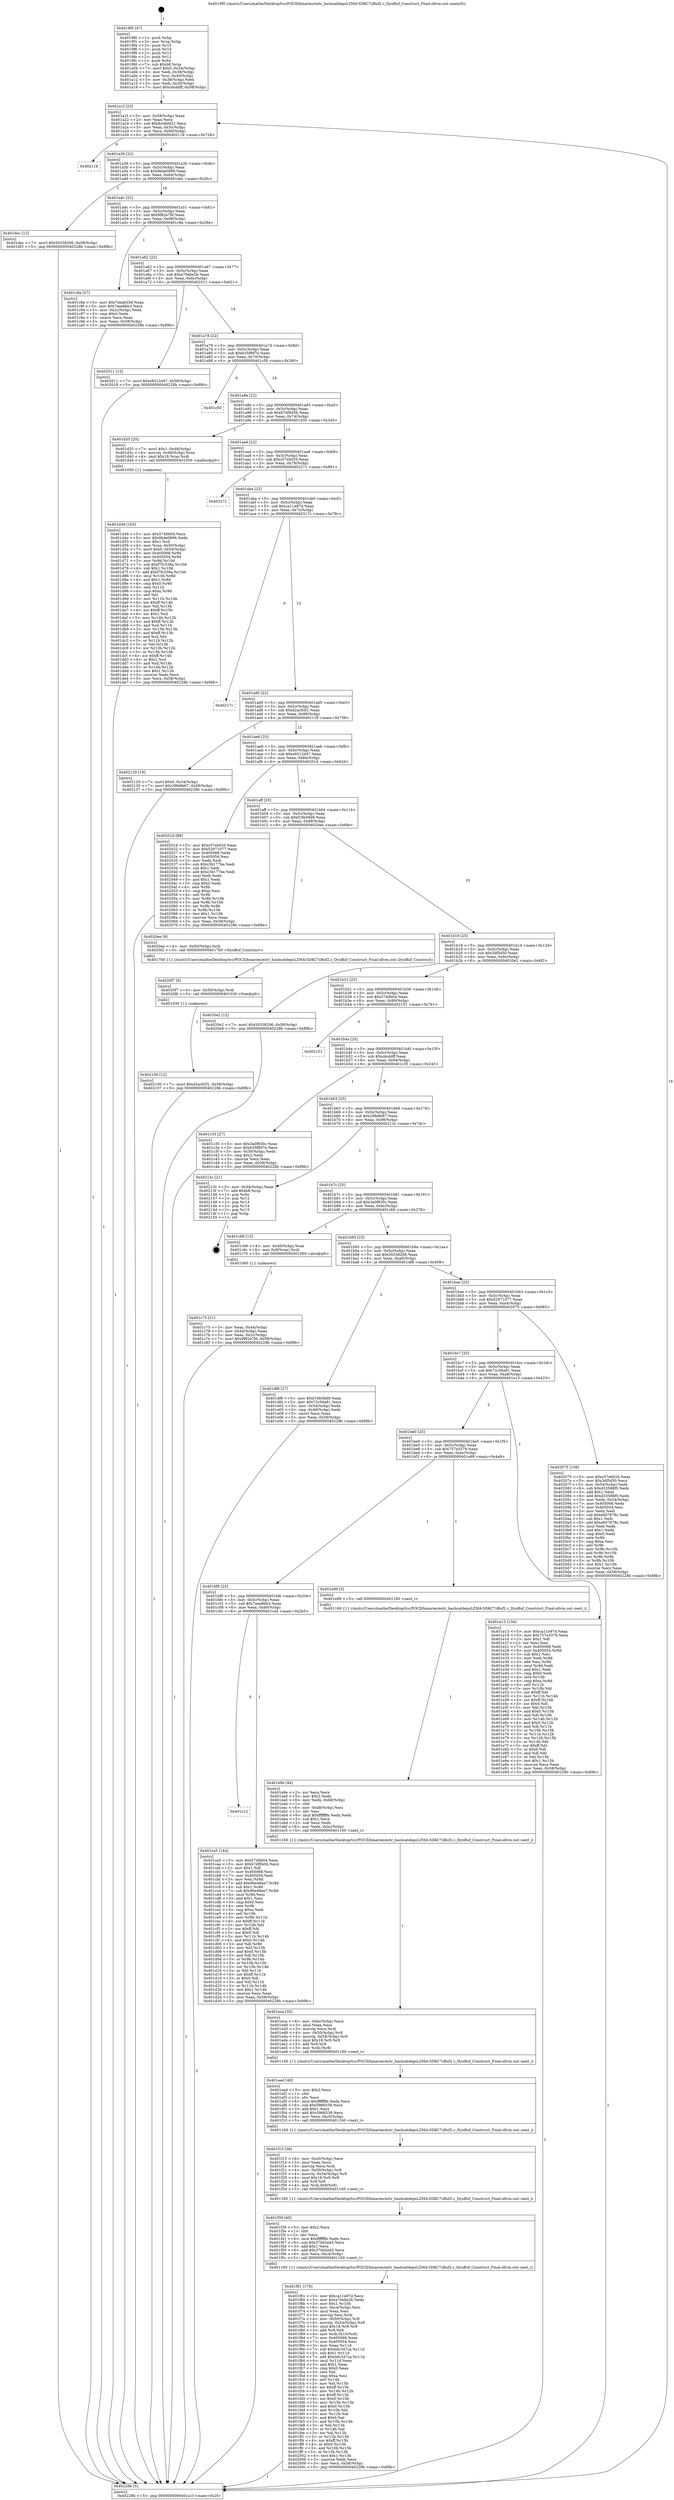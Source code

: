 digraph "0x4019f0" {
  label = "0x4019f0 (/mnt/c/Users/mathe/Desktop/tcc/POCII/binaries/extr_hashcatdepsLZMA-SDKC7zBuf2.c_DynBuf_Construct_Final-ollvm.out::main(0))"
  labelloc = "t"
  node[shape=record]

  Entry [label="",width=0.3,height=0.3,shape=circle,fillcolor=black,style=filled]
  "0x401a1f" [label="{
     0x401a1f [23]\l
     | [instrs]\l
     &nbsp;&nbsp;0x401a1f \<+3\>: mov -0x58(%rbp),%eax\l
     &nbsp;&nbsp;0x401a22 \<+2\>: mov %eax,%ecx\l
     &nbsp;&nbsp;0x401a24 \<+6\>: sub $0x8ce8dd21,%ecx\l
     &nbsp;&nbsp;0x401a2a \<+3\>: mov %eax,-0x5c(%rbp)\l
     &nbsp;&nbsp;0x401a2d \<+3\>: mov %ecx,-0x60(%rbp)\l
     &nbsp;&nbsp;0x401a30 \<+6\>: je 0000000000402118 \<main+0x728\>\l
  }"]
  "0x402118" [label="{
     0x402118\l
  }", style=dashed]
  "0x401a36" [label="{
     0x401a36 [22]\l
     | [instrs]\l
     &nbsp;&nbsp;0x401a36 \<+5\>: jmp 0000000000401a3b \<main+0x4b\>\l
     &nbsp;&nbsp;0x401a3b \<+3\>: mov -0x5c(%rbp),%eax\l
     &nbsp;&nbsp;0x401a3e \<+5\>: sub $0x9b4e0896,%eax\l
     &nbsp;&nbsp;0x401a43 \<+3\>: mov %eax,-0x64(%rbp)\l
     &nbsp;&nbsp;0x401a46 \<+6\>: je 0000000000401dec \<main+0x3fc\>\l
  }"]
  Exit [label="",width=0.3,height=0.3,shape=circle,fillcolor=black,style=filled,peripheries=2]
  "0x401dec" [label="{
     0x401dec [12]\l
     | [instrs]\l
     &nbsp;&nbsp;0x401dec \<+7\>: movl $0x50338206,-0x58(%rbp)\l
     &nbsp;&nbsp;0x401df3 \<+5\>: jmp 000000000040228b \<main+0x89b\>\l
  }"]
  "0x401a4c" [label="{
     0x401a4c [22]\l
     | [instrs]\l
     &nbsp;&nbsp;0x401a4c \<+5\>: jmp 0000000000401a51 \<main+0x61\>\l
     &nbsp;&nbsp;0x401a51 \<+3\>: mov -0x5c(%rbp),%eax\l
     &nbsp;&nbsp;0x401a54 \<+5\>: sub $0x9f82e7fd,%eax\l
     &nbsp;&nbsp;0x401a59 \<+3\>: mov %eax,-0x68(%rbp)\l
     &nbsp;&nbsp;0x401a5c \<+6\>: je 0000000000401c8a \<main+0x29a\>\l
  }"]
  "0x402100" [label="{
     0x402100 [12]\l
     | [instrs]\l
     &nbsp;&nbsp;0x402100 \<+7\>: movl $0xd2ac92f1,-0x58(%rbp)\l
     &nbsp;&nbsp;0x402107 \<+5\>: jmp 000000000040228b \<main+0x89b\>\l
  }"]
  "0x401c8a" [label="{
     0x401c8a [27]\l
     | [instrs]\l
     &nbsp;&nbsp;0x401c8a \<+5\>: mov $0x7ebab35d,%eax\l
     &nbsp;&nbsp;0x401c8f \<+5\>: mov $0x7eae8bb3,%ecx\l
     &nbsp;&nbsp;0x401c94 \<+3\>: mov -0x2c(%rbp),%edx\l
     &nbsp;&nbsp;0x401c97 \<+3\>: cmp $0x0,%edx\l
     &nbsp;&nbsp;0x401c9a \<+3\>: cmove %ecx,%eax\l
     &nbsp;&nbsp;0x401c9d \<+3\>: mov %eax,-0x58(%rbp)\l
     &nbsp;&nbsp;0x401ca0 \<+5\>: jmp 000000000040228b \<main+0x89b\>\l
  }"]
  "0x401a62" [label="{
     0x401a62 [22]\l
     | [instrs]\l
     &nbsp;&nbsp;0x401a62 \<+5\>: jmp 0000000000401a67 \<main+0x77\>\l
     &nbsp;&nbsp;0x401a67 \<+3\>: mov -0x5c(%rbp),%eax\l
     &nbsp;&nbsp;0x401a6a \<+5\>: sub $0xa70ebe2b,%eax\l
     &nbsp;&nbsp;0x401a6f \<+3\>: mov %eax,-0x6c(%rbp)\l
     &nbsp;&nbsp;0x401a72 \<+6\>: je 0000000000402011 \<main+0x621\>\l
  }"]
  "0x4020f7" [label="{
     0x4020f7 [9]\l
     | [instrs]\l
     &nbsp;&nbsp;0x4020f7 \<+4\>: mov -0x50(%rbp),%rdi\l
     &nbsp;&nbsp;0x4020fb \<+5\>: call 0000000000401030 \<free@plt\>\l
     | [calls]\l
     &nbsp;&nbsp;0x401030 \{1\} (unknown)\l
  }"]
  "0x402011" [label="{
     0x402011 [12]\l
     | [instrs]\l
     &nbsp;&nbsp;0x402011 \<+7\>: movl $0xe9312d47,-0x58(%rbp)\l
     &nbsp;&nbsp;0x402018 \<+5\>: jmp 000000000040228b \<main+0x89b\>\l
  }"]
  "0x401a78" [label="{
     0x401a78 [22]\l
     | [instrs]\l
     &nbsp;&nbsp;0x401a78 \<+5\>: jmp 0000000000401a7d \<main+0x8d\>\l
     &nbsp;&nbsp;0x401a7d \<+3\>: mov -0x5c(%rbp),%eax\l
     &nbsp;&nbsp;0x401a80 \<+5\>: sub $0xb35f897e,%eax\l
     &nbsp;&nbsp;0x401a85 \<+3\>: mov %eax,-0x70(%rbp)\l
     &nbsp;&nbsp;0x401a88 \<+6\>: je 0000000000401c50 \<main+0x260\>\l
  }"]
  "0x401f61" [label="{
     0x401f61 [176]\l
     | [instrs]\l
     &nbsp;&nbsp;0x401f61 \<+5\>: mov $0xca11e97d,%ecx\l
     &nbsp;&nbsp;0x401f66 \<+5\>: mov $0xa70ebe2b,%edx\l
     &nbsp;&nbsp;0x401f6b \<+3\>: mov $0x1,%r10b\l
     &nbsp;&nbsp;0x401f6e \<+6\>: mov -0xc4(%rbp),%esi\l
     &nbsp;&nbsp;0x401f74 \<+3\>: imul %eax,%esi\l
     &nbsp;&nbsp;0x401f77 \<+3\>: movslq %esi,%rdi\l
     &nbsp;&nbsp;0x401f7a \<+4\>: mov -0x50(%rbp),%r8\l
     &nbsp;&nbsp;0x401f7e \<+4\>: movslq -0x54(%rbp),%r9\l
     &nbsp;&nbsp;0x401f82 \<+4\>: imul $0x18,%r9,%r9\l
     &nbsp;&nbsp;0x401f86 \<+3\>: add %r9,%r8\l
     &nbsp;&nbsp;0x401f89 \<+4\>: mov %rdi,0x10(%r8)\l
     &nbsp;&nbsp;0x401f8d \<+7\>: mov 0x405068,%eax\l
     &nbsp;&nbsp;0x401f94 \<+7\>: mov 0x405054,%esi\l
     &nbsp;&nbsp;0x401f9b \<+3\>: mov %eax,%r11d\l
     &nbsp;&nbsp;0x401f9e \<+7\>: sub $0xbdc347ca,%r11d\l
     &nbsp;&nbsp;0x401fa5 \<+4\>: sub $0x1,%r11d\l
     &nbsp;&nbsp;0x401fa9 \<+7\>: add $0xbdc347ca,%r11d\l
     &nbsp;&nbsp;0x401fb0 \<+4\>: imul %r11d,%eax\l
     &nbsp;&nbsp;0x401fb4 \<+3\>: and $0x1,%eax\l
     &nbsp;&nbsp;0x401fb7 \<+3\>: cmp $0x0,%eax\l
     &nbsp;&nbsp;0x401fba \<+3\>: sete %bl\l
     &nbsp;&nbsp;0x401fbd \<+3\>: cmp $0xa,%esi\l
     &nbsp;&nbsp;0x401fc0 \<+4\>: setl %r14b\l
     &nbsp;&nbsp;0x401fc4 \<+3\>: mov %bl,%r15b\l
     &nbsp;&nbsp;0x401fc7 \<+4\>: xor $0xff,%r15b\l
     &nbsp;&nbsp;0x401fcb \<+3\>: mov %r14b,%r12b\l
     &nbsp;&nbsp;0x401fce \<+4\>: xor $0xff,%r12b\l
     &nbsp;&nbsp;0x401fd2 \<+4\>: xor $0x0,%r10b\l
     &nbsp;&nbsp;0x401fd6 \<+3\>: mov %r15b,%r13b\l
     &nbsp;&nbsp;0x401fd9 \<+4\>: and $0x0,%r13b\l
     &nbsp;&nbsp;0x401fdd \<+3\>: and %r10b,%bl\l
     &nbsp;&nbsp;0x401fe0 \<+3\>: mov %r12b,%al\l
     &nbsp;&nbsp;0x401fe3 \<+2\>: and $0x0,%al\l
     &nbsp;&nbsp;0x401fe5 \<+3\>: and %r10b,%r14b\l
     &nbsp;&nbsp;0x401fe8 \<+3\>: or %bl,%r13b\l
     &nbsp;&nbsp;0x401feb \<+3\>: or %r14b,%al\l
     &nbsp;&nbsp;0x401fee \<+3\>: xor %al,%r13b\l
     &nbsp;&nbsp;0x401ff1 \<+3\>: or %r12b,%r15b\l
     &nbsp;&nbsp;0x401ff4 \<+4\>: xor $0xff,%r15b\l
     &nbsp;&nbsp;0x401ff8 \<+4\>: or $0x0,%r10b\l
     &nbsp;&nbsp;0x401ffc \<+3\>: and %r10b,%r15b\l
     &nbsp;&nbsp;0x401fff \<+3\>: or %r15b,%r13b\l
     &nbsp;&nbsp;0x402002 \<+4\>: test $0x1,%r13b\l
     &nbsp;&nbsp;0x402006 \<+3\>: cmovne %edx,%ecx\l
     &nbsp;&nbsp;0x402009 \<+3\>: mov %ecx,-0x58(%rbp)\l
     &nbsp;&nbsp;0x40200c \<+5\>: jmp 000000000040228b \<main+0x89b\>\l
  }"]
  "0x401c50" [label="{
     0x401c50\l
  }", style=dashed]
  "0x401a8e" [label="{
     0x401a8e [22]\l
     | [instrs]\l
     &nbsp;&nbsp;0x401a8e \<+5\>: jmp 0000000000401a93 \<main+0xa3\>\l
     &nbsp;&nbsp;0x401a93 \<+3\>: mov -0x5c(%rbp),%eax\l
     &nbsp;&nbsp;0x401a96 \<+5\>: sub $0xb7df945b,%eax\l
     &nbsp;&nbsp;0x401a9b \<+3\>: mov %eax,-0x74(%rbp)\l
     &nbsp;&nbsp;0x401a9e \<+6\>: je 0000000000401d35 \<main+0x345\>\l
  }"]
  "0x401f39" [label="{
     0x401f39 [40]\l
     | [instrs]\l
     &nbsp;&nbsp;0x401f39 \<+5\>: mov $0x2,%ecx\l
     &nbsp;&nbsp;0x401f3e \<+1\>: cltd\l
     &nbsp;&nbsp;0x401f3f \<+2\>: idiv %ecx\l
     &nbsp;&nbsp;0x401f41 \<+6\>: imul $0xfffffffe,%edx,%ecx\l
     &nbsp;&nbsp;0x401f47 \<+6\>: sub $0x370d2e45,%ecx\l
     &nbsp;&nbsp;0x401f4d \<+3\>: add $0x1,%ecx\l
     &nbsp;&nbsp;0x401f50 \<+6\>: add $0x370d2e45,%ecx\l
     &nbsp;&nbsp;0x401f56 \<+6\>: mov %ecx,-0xc4(%rbp)\l
     &nbsp;&nbsp;0x401f5c \<+5\>: call 0000000000401160 \<next_i\>\l
     | [calls]\l
     &nbsp;&nbsp;0x401160 \{1\} (/mnt/c/Users/mathe/Desktop/tcc/POCII/binaries/extr_hashcatdepsLZMA-SDKC7zBuf2.c_DynBuf_Construct_Final-ollvm.out::next_i)\l
  }"]
  "0x401d35" [label="{
     0x401d35 [20]\l
     | [instrs]\l
     &nbsp;&nbsp;0x401d35 \<+7\>: movl $0x1,-0x48(%rbp)\l
     &nbsp;&nbsp;0x401d3c \<+4\>: movslq -0x48(%rbp),%rax\l
     &nbsp;&nbsp;0x401d40 \<+4\>: imul $0x18,%rax,%rdi\l
     &nbsp;&nbsp;0x401d44 \<+5\>: call 0000000000401050 \<malloc@plt\>\l
     | [calls]\l
     &nbsp;&nbsp;0x401050 \{1\} (unknown)\l
  }"]
  "0x401aa4" [label="{
     0x401aa4 [22]\l
     | [instrs]\l
     &nbsp;&nbsp;0x401aa4 \<+5\>: jmp 0000000000401aa9 \<main+0xb9\>\l
     &nbsp;&nbsp;0x401aa9 \<+3\>: mov -0x5c(%rbp),%eax\l
     &nbsp;&nbsp;0x401aac \<+5\>: sub $0xc57eb020,%eax\l
     &nbsp;&nbsp;0x401ab1 \<+3\>: mov %eax,-0x78(%rbp)\l
     &nbsp;&nbsp;0x401ab4 \<+6\>: je 0000000000402271 \<main+0x881\>\l
  }"]
  "0x401f15" [label="{
     0x401f15 [36]\l
     | [instrs]\l
     &nbsp;&nbsp;0x401f15 \<+6\>: mov -0xc0(%rbp),%ecx\l
     &nbsp;&nbsp;0x401f1b \<+3\>: imul %eax,%ecx\l
     &nbsp;&nbsp;0x401f1e \<+3\>: movslq %ecx,%rdi\l
     &nbsp;&nbsp;0x401f21 \<+4\>: mov -0x50(%rbp),%r8\l
     &nbsp;&nbsp;0x401f25 \<+4\>: movslq -0x54(%rbp),%r9\l
     &nbsp;&nbsp;0x401f29 \<+4\>: imul $0x18,%r9,%r9\l
     &nbsp;&nbsp;0x401f2d \<+3\>: add %r9,%r8\l
     &nbsp;&nbsp;0x401f30 \<+4\>: mov %rdi,0x8(%r8)\l
     &nbsp;&nbsp;0x401f34 \<+5\>: call 0000000000401160 \<next_i\>\l
     | [calls]\l
     &nbsp;&nbsp;0x401160 \{1\} (/mnt/c/Users/mathe/Desktop/tcc/POCII/binaries/extr_hashcatdepsLZMA-SDKC7zBuf2.c_DynBuf_Construct_Final-ollvm.out::next_i)\l
  }"]
  "0x402271" [label="{
     0x402271\l
  }", style=dashed]
  "0x401aba" [label="{
     0x401aba [22]\l
     | [instrs]\l
     &nbsp;&nbsp;0x401aba \<+5\>: jmp 0000000000401abf \<main+0xcf\>\l
     &nbsp;&nbsp;0x401abf \<+3\>: mov -0x5c(%rbp),%eax\l
     &nbsp;&nbsp;0x401ac2 \<+5\>: sub $0xca11e97d,%eax\l
     &nbsp;&nbsp;0x401ac7 \<+3\>: mov %eax,-0x7c(%rbp)\l
     &nbsp;&nbsp;0x401aca \<+6\>: je 000000000040217c \<main+0x78c\>\l
  }"]
  "0x401eed" [label="{
     0x401eed [40]\l
     | [instrs]\l
     &nbsp;&nbsp;0x401eed \<+5\>: mov $0x2,%ecx\l
     &nbsp;&nbsp;0x401ef2 \<+1\>: cltd\l
     &nbsp;&nbsp;0x401ef3 \<+2\>: idiv %ecx\l
     &nbsp;&nbsp;0x401ef5 \<+6\>: imul $0xfffffffe,%edx,%ecx\l
     &nbsp;&nbsp;0x401efb \<+6\>: sub $0x5966538,%ecx\l
     &nbsp;&nbsp;0x401f01 \<+3\>: add $0x1,%ecx\l
     &nbsp;&nbsp;0x401f04 \<+6\>: add $0x5966538,%ecx\l
     &nbsp;&nbsp;0x401f0a \<+6\>: mov %ecx,-0xc0(%rbp)\l
     &nbsp;&nbsp;0x401f10 \<+5\>: call 0000000000401160 \<next_i\>\l
     | [calls]\l
     &nbsp;&nbsp;0x401160 \{1\} (/mnt/c/Users/mathe/Desktop/tcc/POCII/binaries/extr_hashcatdepsLZMA-SDKC7zBuf2.c_DynBuf_Construct_Final-ollvm.out::next_i)\l
  }"]
  "0x40217c" [label="{
     0x40217c\l
  }", style=dashed]
  "0x401ad0" [label="{
     0x401ad0 [22]\l
     | [instrs]\l
     &nbsp;&nbsp;0x401ad0 \<+5\>: jmp 0000000000401ad5 \<main+0xe5\>\l
     &nbsp;&nbsp;0x401ad5 \<+3\>: mov -0x5c(%rbp),%eax\l
     &nbsp;&nbsp;0x401ad8 \<+5\>: sub $0xd2ac92f1,%eax\l
     &nbsp;&nbsp;0x401add \<+3\>: mov %eax,-0x80(%rbp)\l
     &nbsp;&nbsp;0x401ae0 \<+6\>: je 0000000000402129 \<main+0x739\>\l
  }"]
  "0x401eca" [label="{
     0x401eca [35]\l
     | [instrs]\l
     &nbsp;&nbsp;0x401eca \<+6\>: mov -0xbc(%rbp),%ecx\l
     &nbsp;&nbsp;0x401ed0 \<+3\>: imul %eax,%ecx\l
     &nbsp;&nbsp;0x401ed3 \<+3\>: movslq %ecx,%rdi\l
     &nbsp;&nbsp;0x401ed6 \<+4\>: mov -0x50(%rbp),%r8\l
     &nbsp;&nbsp;0x401eda \<+4\>: movslq -0x54(%rbp),%r9\l
     &nbsp;&nbsp;0x401ede \<+4\>: imul $0x18,%r9,%r9\l
     &nbsp;&nbsp;0x401ee2 \<+3\>: add %r9,%r8\l
     &nbsp;&nbsp;0x401ee5 \<+3\>: mov %rdi,(%r8)\l
     &nbsp;&nbsp;0x401ee8 \<+5\>: call 0000000000401160 \<next_i\>\l
     | [calls]\l
     &nbsp;&nbsp;0x401160 \{1\} (/mnt/c/Users/mathe/Desktop/tcc/POCII/binaries/extr_hashcatdepsLZMA-SDKC7zBuf2.c_DynBuf_Construct_Final-ollvm.out::next_i)\l
  }"]
  "0x402129" [label="{
     0x402129 [19]\l
     | [instrs]\l
     &nbsp;&nbsp;0x402129 \<+7\>: movl $0x0,-0x34(%rbp)\l
     &nbsp;&nbsp;0x402130 \<+7\>: movl $0x298dfe67,-0x58(%rbp)\l
     &nbsp;&nbsp;0x402137 \<+5\>: jmp 000000000040228b \<main+0x89b\>\l
  }"]
  "0x401ae6" [label="{
     0x401ae6 [25]\l
     | [instrs]\l
     &nbsp;&nbsp;0x401ae6 \<+5\>: jmp 0000000000401aeb \<main+0xfb\>\l
     &nbsp;&nbsp;0x401aeb \<+3\>: mov -0x5c(%rbp),%eax\l
     &nbsp;&nbsp;0x401aee \<+5\>: sub $0xe9312d47,%eax\l
     &nbsp;&nbsp;0x401af3 \<+6\>: mov %eax,-0x84(%rbp)\l
     &nbsp;&nbsp;0x401af9 \<+6\>: je 000000000040201d \<main+0x62d\>\l
  }"]
  "0x401e9e" [label="{
     0x401e9e [44]\l
     | [instrs]\l
     &nbsp;&nbsp;0x401e9e \<+2\>: xor %ecx,%ecx\l
     &nbsp;&nbsp;0x401ea0 \<+5\>: mov $0x2,%edx\l
     &nbsp;&nbsp;0x401ea5 \<+6\>: mov %edx,-0xb8(%rbp)\l
     &nbsp;&nbsp;0x401eab \<+1\>: cltd\l
     &nbsp;&nbsp;0x401eac \<+6\>: mov -0xb8(%rbp),%esi\l
     &nbsp;&nbsp;0x401eb2 \<+2\>: idiv %esi\l
     &nbsp;&nbsp;0x401eb4 \<+6\>: imul $0xfffffffe,%edx,%edx\l
     &nbsp;&nbsp;0x401eba \<+3\>: sub $0x1,%ecx\l
     &nbsp;&nbsp;0x401ebd \<+2\>: sub %ecx,%edx\l
     &nbsp;&nbsp;0x401ebf \<+6\>: mov %edx,-0xbc(%rbp)\l
     &nbsp;&nbsp;0x401ec5 \<+5\>: call 0000000000401160 \<next_i\>\l
     | [calls]\l
     &nbsp;&nbsp;0x401160 \{1\} (/mnt/c/Users/mathe/Desktop/tcc/POCII/binaries/extr_hashcatdepsLZMA-SDKC7zBuf2.c_DynBuf_Construct_Final-ollvm.out::next_i)\l
  }"]
  "0x40201d" [label="{
     0x40201d [88]\l
     | [instrs]\l
     &nbsp;&nbsp;0x40201d \<+5\>: mov $0xc57eb020,%eax\l
     &nbsp;&nbsp;0x402022 \<+5\>: mov $0x52971077,%ecx\l
     &nbsp;&nbsp;0x402027 \<+7\>: mov 0x405068,%edx\l
     &nbsp;&nbsp;0x40202e \<+7\>: mov 0x405054,%esi\l
     &nbsp;&nbsp;0x402035 \<+2\>: mov %edx,%edi\l
     &nbsp;&nbsp;0x402037 \<+6\>: sub $0xc3b177be,%edi\l
     &nbsp;&nbsp;0x40203d \<+3\>: sub $0x1,%edi\l
     &nbsp;&nbsp;0x402040 \<+6\>: add $0xc3b177be,%edi\l
     &nbsp;&nbsp;0x402046 \<+3\>: imul %edi,%edx\l
     &nbsp;&nbsp;0x402049 \<+3\>: and $0x1,%edx\l
     &nbsp;&nbsp;0x40204c \<+3\>: cmp $0x0,%edx\l
     &nbsp;&nbsp;0x40204f \<+4\>: sete %r8b\l
     &nbsp;&nbsp;0x402053 \<+3\>: cmp $0xa,%esi\l
     &nbsp;&nbsp;0x402056 \<+4\>: setl %r9b\l
     &nbsp;&nbsp;0x40205a \<+3\>: mov %r8b,%r10b\l
     &nbsp;&nbsp;0x40205d \<+3\>: and %r9b,%r10b\l
     &nbsp;&nbsp;0x402060 \<+3\>: xor %r9b,%r8b\l
     &nbsp;&nbsp;0x402063 \<+3\>: or %r8b,%r10b\l
     &nbsp;&nbsp;0x402066 \<+4\>: test $0x1,%r10b\l
     &nbsp;&nbsp;0x40206a \<+3\>: cmovne %ecx,%eax\l
     &nbsp;&nbsp;0x40206d \<+3\>: mov %eax,-0x58(%rbp)\l
     &nbsp;&nbsp;0x402070 \<+5\>: jmp 000000000040228b \<main+0x89b\>\l
  }"]
  "0x401aff" [label="{
     0x401aff [25]\l
     | [instrs]\l
     &nbsp;&nbsp;0x401aff \<+5\>: jmp 0000000000401b04 \<main+0x114\>\l
     &nbsp;&nbsp;0x401b04 \<+3\>: mov -0x5c(%rbp),%eax\l
     &nbsp;&nbsp;0x401b07 \<+5\>: sub $0xf19b58d9,%eax\l
     &nbsp;&nbsp;0x401b0c \<+6\>: mov %eax,-0x88(%rbp)\l
     &nbsp;&nbsp;0x401b12 \<+6\>: je 00000000004020ee \<main+0x6fe\>\l
  }"]
  "0x401d49" [label="{
     0x401d49 [163]\l
     | [instrs]\l
     &nbsp;&nbsp;0x401d49 \<+5\>: mov $0x5740b04,%ecx\l
     &nbsp;&nbsp;0x401d4e \<+5\>: mov $0x9b4e0896,%edx\l
     &nbsp;&nbsp;0x401d53 \<+3\>: mov $0x1,%sil\l
     &nbsp;&nbsp;0x401d56 \<+4\>: mov %rax,-0x50(%rbp)\l
     &nbsp;&nbsp;0x401d5a \<+7\>: movl $0x0,-0x54(%rbp)\l
     &nbsp;&nbsp;0x401d61 \<+8\>: mov 0x405068,%r8d\l
     &nbsp;&nbsp;0x401d69 \<+8\>: mov 0x405054,%r9d\l
     &nbsp;&nbsp;0x401d71 \<+3\>: mov %r8d,%r10d\l
     &nbsp;&nbsp;0x401d74 \<+7\>: sub $0xf7fc338a,%r10d\l
     &nbsp;&nbsp;0x401d7b \<+4\>: sub $0x1,%r10d\l
     &nbsp;&nbsp;0x401d7f \<+7\>: add $0xf7fc338a,%r10d\l
     &nbsp;&nbsp;0x401d86 \<+4\>: imul %r10d,%r8d\l
     &nbsp;&nbsp;0x401d8a \<+4\>: and $0x1,%r8d\l
     &nbsp;&nbsp;0x401d8e \<+4\>: cmp $0x0,%r8d\l
     &nbsp;&nbsp;0x401d92 \<+4\>: sete %r11b\l
     &nbsp;&nbsp;0x401d96 \<+4\>: cmp $0xa,%r9d\l
     &nbsp;&nbsp;0x401d9a \<+3\>: setl %bl\l
     &nbsp;&nbsp;0x401d9d \<+3\>: mov %r11b,%r14b\l
     &nbsp;&nbsp;0x401da0 \<+4\>: xor $0xff,%r14b\l
     &nbsp;&nbsp;0x401da4 \<+3\>: mov %bl,%r15b\l
     &nbsp;&nbsp;0x401da7 \<+4\>: xor $0xff,%r15b\l
     &nbsp;&nbsp;0x401dab \<+4\>: xor $0x1,%sil\l
     &nbsp;&nbsp;0x401daf \<+3\>: mov %r14b,%r12b\l
     &nbsp;&nbsp;0x401db2 \<+4\>: and $0xff,%r12b\l
     &nbsp;&nbsp;0x401db6 \<+3\>: and %sil,%r11b\l
     &nbsp;&nbsp;0x401db9 \<+3\>: mov %r15b,%r13b\l
     &nbsp;&nbsp;0x401dbc \<+4\>: and $0xff,%r13b\l
     &nbsp;&nbsp;0x401dc0 \<+3\>: and %sil,%bl\l
     &nbsp;&nbsp;0x401dc3 \<+3\>: or %r11b,%r12b\l
     &nbsp;&nbsp;0x401dc6 \<+3\>: or %bl,%r13b\l
     &nbsp;&nbsp;0x401dc9 \<+3\>: xor %r13b,%r12b\l
     &nbsp;&nbsp;0x401dcc \<+3\>: or %r15b,%r14b\l
     &nbsp;&nbsp;0x401dcf \<+4\>: xor $0xff,%r14b\l
     &nbsp;&nbsp;0x401dd3 \<+4\>: or $0x1,%sil\l
     &nbsp;&nbsp;0x401dd7 \<+3\>: and %sil,%r14b\l
     &nbsp;&nbsp;0x401dda \<+3\>: or %r14b,%r12b\l
     &nbsp;&nbsp;0x401ddd \<+4\>: test $0x1,%r12b\l
     &nbsp;&nbsp;0x401de1 \<+3\>: cmovne %edx,%ecx\l
     &nbsp;&nbsp;0x401de4 \<+3\>: mov %ecx,-0x58(%rbp)\l
     &nbsp;&nbsp;0x401de7 \<+5\>: jmp 000000000040228b \<main+0x89b\>\l
  }"]
  "0x4020ee" [label="{
     0x4020ee [9]\l
     | [instrs]\l
     &nbsp;&nbsp;0x4020ee \<+4\>: mov -0x50(%rbp),%rdi\l
     &nbsp;&nbsp;0x4020f2 \<+5\>: call 00000000004017b0 \<DynBuf_Construct\>\l
     | [calls]\l
     &nbsp;&nbsp;0x4017b0 \{1\} (/mnt/c/Users/mathe/Desktop/tcc/POCII/binaries/extr_hashcatdepsLZMA-SDKC7zBuf2.c_DynBuf_Construct_Final-ollvm.out::DynBuf_Construct)\l
  }"]
  "0x401b18" [label="{
     0x401b18 [25]\l
     | [instrs]\l
     &nbsp;&nbsp;0x401b18 \<+5\>: jmp 0000000000401b1d \<main+0x12d\>\l
     &nbsp;&nbsp;0x401b1d \<+3\>: mov -0x5c(%rbp),%eax\l
     &nbsp;&nbsp;0x401b20 \<+5\>: sub $0x3df5d50,%eax\l
     &nbsp;&nbsp;0x401b25 \<+6\>: mov %eax,-0x8c(%rbp)\l
     &nbsp;&nbsp;0x401b2b \<+6\>: je 00000000004020e2 \<main+0x6f2\>\l
  }"]
  "0x401c12" [label="{
     0x401c12\l
  }", style=dashed]
  "0x4020e2" [label="{
     0x4020e2 [12]\l
     | [instrs]\l
     &nbsp;&nbsp;0x4020e2 \<+7\>: movl $0x50338206,-0x58(%rbp)\l
     &nbsp;&nbsp;0x4020e9 \<+5\>: jmp 000000000040228b \<main+0x89b\>\l
  }"]
  "0x401b31" [label="{
     0x401b31 [25]\l
     | [instrs]\l
     &nbsp;&nbsp;0x401b31 \<+5\>: jmp 0000000000401b36 \<main+0x146\>\l
     &nbsp;&nbsp;0x401b36 \<+3\>: mov -0x5c(%rbp),%eax\l
     &nbsp;&nbsp;0x401b39 \<+5\>: sub $0x5740b04,%eax\l
     &nbsp;&nbsp;0x401b3e \<+6\>: mov %eax,-0x90(%rbp)\l
     &nbsp;&nbsp;0x401b44 \<+6\>: je 0000000000402151 \<main+0x761\>\l
  }"]
  "0x401ca5" [label="{
     0x401ca5 [144]\l
     | [instrs]\l
     &nbsp;&nbsp;0x401ca5 \<+5\>: mov $0x5740b04,%eax\l
     &nbsp;&nbsp;0x401caa \<+5\>: mov $0xb7df945b,%ecx\l
     &nbsp;&nbsp;0x401caf \<+2\>: mov $0x1,%dl\l
     &nbsp;&nbsp;0x401cb1 \<+7\>: mov 0x405068,%esi\l
     &nbsp;&nbsp;0x401cb8 \<+7\>: mov 0x405054,%edi\l
     &nbsp;&nbsp;0x401cbf \<+3\>: mov %esi,%r8d\l
     &nbsp;&nbsp;0x401cc2 \<+7\>: add $0x90e48ee7,%r8d\l
     &nbsp;&nbsp;0x401cc9 \<+4\>: sub $0x1,%r8d\l
     &nbsp;&nbsp;0x401ccd \<+7\>: sub $0x90e48ee7,%r8d\l
     &nbsp;&nbsp;0x401cd4 \<+4\>: imul %r8d,%esi\l
     &nbsp;&nbsp;0x401cd8 \<+3\>: and $0x1,%esi\l
     &nbsp;&nbsp;0x401cdb \<+3\>: cmp $0x0,%esi\l
     &nbsp;&nbsp;0x401cde \<+4\>: sete %r9b\l
     &nbsp;&nbsp;0x401ce2 \<+3\>: cmp $0xa,%edi\l
     &nbsp;&nbsp;0x401ce5 \<+4\>: setl %r10b\l
     &nbsp;&nbsp;0x401ce9 \<+3\>: mov %r9b,%r11b\l
     &nbsp;&nbsp;0x401cec \<+4\>: xor $0xff,%r11b\l
     &nbsp;&nbsp;0x401cf0 \<+3\>: mov %r10b,%bl\l
     &nbsp;&nbsp;0x401cf3 \<+3\>: xor $0xff,%bl\l
     &nbsp;&nbsp;0x401cf6 \<+3\>: xor $0x0,%dl\l
     &nbsp;&nbsp;0x401cf9 \<+3\>: mov %r11b,%r14b\l
     &nbsp;&nbsp;0x401cfc \<+4\>: and $0x0,%r14b\l
     &nbsp;&nbsp;0x401d00 \<+3\>: and %dl,%r9b\l
     &nbsp;&nbsp;0x401d03 \<+3\>: mov %bl,%r15b\l
     &nbsp;&nbsp;0x401d06 \<+4\>: and $0x0,%r15b\l
     &nbsp;&nbsp;0x401d0a \<+3\>: and %dl,%r10b\l
     &nbsp;&nbsp;0x401d0d \<+3\>: or %r9b,%r14b\l
     &nbsp;&nbsp;0x401d10 \<+3\>: or %r10b,%r15b\l
     &nbsp;&nbsp;0x401d13 \<+3\>: xor %r15b,%r14b\l
     &nbsp;&nbsp;0x401d16 \<+3\>: or %bl,%r11b\l
     &nbsp;&nbsp;0x401d19 \<+4\>: xor $0xff,%r11b\l
     &nbsp;&nbsp;0x401d1d \<+3\>: or $0x0,%dl\l
     &nbsp;&nbsp;0x401d20 \<+3\>: and %dl,%r11b\l
     &nbsp;&nbsp;0x401d23 \<+3\>: or %r11b,%r14b\l
     &nbsp;&nbsp;0x401d26 \<+4\>: test $0x1,%r14b\l
     &nbsp;&nbsp;0x401d2a \<+3\>: cmovne %ecx,%eax\l
     &nbsp;&nbsp;0x401d2d \<+3\>: mov %eax,-0x58(%rbp)\l
     &nbsp;&nbsp;0x401d30 \<+5\>: jmp 000000000040228b \<main+0x89b\>\l
  }"]
  "0x402151" [label="{
     0x402151\l
  }", style=dashed]
  "0x401b4a" [label="{
     0x401b4a [25]\l
     | [instrs]\l
     &nbsp;&nbsp;0x401b4a \<+5\>: jmp 0000000000401b4f \<main+0x15f\>\l
     &nbsp;&nbsp;0x401b4f \<+3\>: mov -0x5c(%rbp),%eax\l
     &nbsp;&nbsp;0x401b52 \<+5\>: sub $0xcdcddff,%eax\l
     &nbsp;&nbsp;0x401b57 \<+6\>: mov %eax,-0x94(%rbp)\l
     &nbsp;&nbsp;0x401b5d \<+6\>: je 0000000000401c35 \<main+0x245\>\l
  }"]
  "0x401bf9" [label="{
     0x401bf9 [25]\l
     | [instrs]\l
     &nbsp;&nbsp;0x401bf9 \<+5\>: jmp 0000000000401bfe \<main+0x20e\>\l
     &nbsp;&nbsp;0x401bfe \<+3\>: mov -0x5c(%rbp),%eax\l
     &nbsp;&nbsp;0x401c01 \<+5\>: sub $0x7eae8bb3,%eax\l
     &nbsp;&nbsp;0x401c06 \<+6\>: mov %eax,-0xb0(%rbp)\l
     &nbsp;&nbsp;0x401c0c \<+6\>: je 0000000000401ca5 \<main+0x2b5\>\l
  }"]
  "0x401c35" [label="{
     0x401c35 [27]\l
     | [instrs]\l
     &nbsp;&nbsp;0x401c35 \<+5\>: mov $0x3a0f830c,%eax\l
     &nbsp;&nbsp;0x401c3a \<+5\>: mov $0xb35f897e,%ecx\l
     &nbsp;&nbsp;0x401c3f \<+3\>: mov -0x30(%rbp),%edx\l
     &nbsp;&nbsp;0x401c42 \<+3\>: cmp $0x2,%edx\l
     &nbsp;&nbsp;0x401c45 \<+3\>: cmovne %ecx,%eax\l
     &nbsp;&nbsp;0x401c48 \<+3\>: mov %eax,-0x58(%rbp)\l
     &nbsp;&nbsp;0x401c4b \<+5\>: jmp 000000000040228b \<main+0x89b\>\l
  }"]
  "0x401b63" [label="{
     0x401b63 [25]\l
     | [instrs]\l
     &nbsp;&nbsp;0x401b63 \<+5\>: jmp 0000000000401b68 \<main+0x178\>\l
     &nbsp;&nbsp;0x401b68 \<+3\>: mov -0x5c(%rbp),%eax\l
     &nbsp;&nbsp;0x401b6b \<+5\>: sub $0x298dfe67,%eax\l
     &nbsp;&nbsp;0x401b70 \<+6\>: mov %eax,-0x98(%rbp)\l
     &nbsp;&nbsp;0x401b76 \<+6\>: je 000000000040213c \<main+0x74c\>\l
  }"]
  "0x40228b" [label="{
     0x40228b [5]\l
     | [instrs]\l
     &nbsp;&nbsp;0x40228b \<+5\>: jmp 0000000000401a1f \<main+0x2f\>\l
  }"]
  "0x4019f0" [label="{
     0x4019f0 [47]\l
     | [instrs]\l
     &nbsp;&nbsp;0x4019f0 \<+1\>: push %rbp\l
     &nbsp;&nbsp;0x4019f1 \<+3\>: mov %rsp,%rbp\l
     &nbsp;&nbsp;0x4019f4 \<+2\>: push %r15\l
     &nbsp;&nbsp;0x4019f6 \<+2\>: push %r14\l
     &nbsp;&nbsp;0x4019f8 \<+2\>: push %r13\l
     &nbsp;&nbsp;0x4019fa \<+2\>: push %r12\l
     &nbsp;&nbsp;0x4019fc \<+1\>: push %rbx\l
     &nbsp;&nbsp;0x4019fd \<+7\>: sub $0xb8,%rsp\l
     &nbsp;&nbsp;0x401a04 \<+7\>: movl $0x0,-0x34(%rbp)\l
     &nbsp;&nbsp;0x401a0b \<+3\>: mov %edi,-0x38(%rbp)\l
     &nbsp;&nbsp;0x401a0e \<+4\>: mov %rsi,-0x40(%rbp)\l
     &nbsp;&nbsp;0x401a12 \<+3\>: mov -0x38(%rbp),%edi\l
     &nbsp;&nbsp;0x401a15 \<+3\>: mov %edi,-0x30(%rbp)\l
     &nbsp;&nbsp;0x401a18 \<+7\>: movl $0xcdcddff,-0x58(%rbp)\l
  }"]
  "0x401e99" [label="{
     0x401e99 [5]\l
     | [instrs]\l
     &nbsp;&nbsp;0x401e99 \<+5\>: call 0000000000401160 \<next_i\>\l
     | [calls]\l
     &nbsp;&nbsp;0x401160 \{1\} (/mnt/c/Users/mathe/Desktop/tcc/POCII/binaries/extr_hashcatdepsLZMA-SDKC7zBuf2.c_DynBuf_Construct_Final-ollvm.out::next_i)\l
  }"]
  "0x40213c" [label="{
     0x40213c [21]\l
     | [instrs]\l
     &nbsp;&nbsp;0x40213c \<+3\>: mov -0x34(%rbp),%eax\l
     &nbsp;&nbsp;0x40213f \<+7\>: add $0xb8,%rsp\l
     &nbsp;&nbsp;0x402146 \<+1\>: pop %rbx\l
     &nbsp;&nbsp;0x402147 \<+2\>: pop %r12\l
     &nbsp;&nbsp;0x402149 \<+2\>: pop %r13\l
     &nbsp;&nbsp;0x40214b \<+2\>: pop %r14\l
     &nbsp;&nbsp;0x40214d \<+2\>: pop %r15\l
     &nbsp;&nbsp;0x40214f \<+1\>: pop %rbp\l
     &nbsp;&nbsp;0x402150 \<+1\>: ret\l
  }"]
  "0x401b7c" [label="{
     0x401b7c [25]\l
     | [instrs]\l
     &nbsp;&nbsp;0x401b7c \<+5\>: jmp 0000000000401b81 \<main+0x191\>\l
     &nbsp;&nbsp;0x401b81 \<+3\>: mov -0x5c(%rbp),%eax\l
     &nbsp;&nbsp;0x401b84 \<+5\>: sub $0x3a0f830c,%eax\l
     &nbsp;&nbsp;0x401b89 \<+6\>: mov %eax,-0x9c(%rbp)\l
     &nbsp;&nbsp;0x401b8f \<+6\>: je 0000000000401c68 \<main+0x278\>\l
  }"]
  "0x401be0" [label="{
     0x401be0 [25]\l
     | [instrs]\l
     &nbsp;&nbsp;0x401be0 \<+5\>: jmp 0000000000401be5 \<main+0x1f5\>\l
     &nbsp;&nbsp;0x401be5 \<+3\>: mov -0x5c(%rbp),%eax\l
     &nbsp;&nbsp;0x401be8 \<+5\>: sub $0x757e3379,%eax\l
     &nbsp;&nbsp;0x401bed \<+6\>: mov %eax,-0xac(%rbp)\l
     &nbsp;&nbsp;0x401bf3 \<+6\>: je 0000000000401e99 \<main+0x4a9\>\l
  }"]
  "0x401c68" [label="{
     0x401c68 [13]\l
     | [instrs]\l
     &nbsp;&nbsp;0x401c68 \<+4\>: mov -0x40(%rbp),%rax\l
     &nbsp;&nbsp;0x401c6c \<+4\>: mov 0x8(%rax),%rdi\l
     &nbsp;&nbsp;0x401c70 \<+5\>: call 0000000000401060 \<atoi@plt\>\l
     | [calls]\l
     &nbsp;&nbsp;0x401060 \{1\} (unknown)\l
  }"]
  "0x401b95" [label="{
     0x401b95 [25]\l
     | [instrs]\l
     &nbsp;&nbsp;0x401b95 \<+5\>: jmp 0000000000401b9a \<main+0x1aa\>\l
     &nbsp;&nbsp;0x401b9a \<+3\>: mov -0x5c(%rbp),%eax\l
     &nbsp;&nbsp;0x401b9d \<+5\>: sub $0x50338206,%eax\l
     &nbsp;&nbsp;0x401ba2 \<+6\>: mov %eax,-0xa0(%rbp)\l
     &nbsp;&nbsp;0x401ba8 \<+6\>: je 0000000000401df8 \<main+0x408\>\l
  }"]
  "0x401c75" [label="{
     0x401c75 [21]\l
     | [instrs]\l
     &nbsp;&nbsp;0x401c75 \<+3\>: mov %eax,-0x44(%rbp)\l
     &nbsp;&nbsp;0x401c78 \<+3\>: mov -0x44(%rbp),%eax\l
     &nbsp;&nbsp;0x401c7b \<+3\>: mov %eax,-0x2c(%rbp)\l
     &nbsp;&nbsp;0x401c7e \<+7\>: movl $0x9f82e7fd,-0x58(%rbp)\l
     &nbsp;&nbsp;0x401c85 \<+5\>: jmp 000000000040228b \<main+0x89b\>\l
  }"]
  "0x401e13" [label="{
     0x401e13 [134]\l
     | [instrs]\l
     &nbsp;&nbsp;0x401e13 \<+5\>: mov $0xca11e97d,%eax\l
     &nbsp;&nbsp;0x401e18 \<+5\>: mov $0x757e3379,%ecx\l
     &nbsp;&nbsp;0x401e1d \<+2\>: mov $0x1,%dl\l
     &nbsp;&nbsp;0x401e1f \<+2\>: xor %esi,%esi\l
     &nbsp;&nbsp;0x401e21 \<+7\>: mov 0x405068,%edi\l
     &nbsp;&nbsp;0x401e28 \<+8\>: mov 0x405054,%r8d\l
     &nbsp;&nbsp;0x401e30 \<+3\>: sub $0x1,%esi\l
     &nbsp;&nbsp;0x401e33 \<+3\>: mov %edi,%r9d\l
     &nbsp;&nbsp;0x401e36 \<+3\>: add %esi,%r9d\l
     &nbsp;&nbsp;0x401e39 \<+4\>: imul %r9d,%edi\l
     &nbsp;&nbsp;0x401e3d \<+3\>: and $0x1,%edi\l
     &nbsp;&nbsp;0x401e40 \<+3\>: cmp $0x0,%edi\l
     &nbsp;&nbsp;0x401e43 \<+4\>: sete %r10b\l
     &nbsp;&nbsp;0x401e47 \<+4\>: cmp $0xa,%r8d\l
     &nbsp;&nbsp;0x401e4b \<+4\>: setl %r11b\l
     &nbsp;&nbsp;0x401e4f \<+3\>: mov %r10b,%bl\l
     &nbsp;&nbsp;0x401e52 \<+3\>: xor $0xff,%bl\l
     &nbsp;&nbsp;0x401e55 \<+3\>: mov %r11b,%r14b\l
     &nbsp;&nbsp;0x401e58 \<+4\>: xor $0xff,%r14b\l
     &nbsp;&nbsp;0x401e5c \<+3\>: xor $0x0,%dl\l
     &nbsp;&nbsp;0x401e5f \<+3\>: mov %bl,%r15b\l
     &nbsp;&nbsp;0x401e62 \<+4\>: and $0x0,%r15b\l
     &nbsp;&nbsp;0x401e66 \<+3\>: and %dl,%r10b\l
     &nbsp;&nbsp;0x401e69 \<+3\>: mov %r14b,%r12b\l
     &nbsp;&nbsp;0x401e6c \<+4\>: and $0x0,%r12b\l
     &nbsp;&nbsp;0x401e70 \<+3\>: and %dl,%r11b\l
     &nbsp;&nbsp;0x401e73 \<+3\>: or %r10b,%r15b\l
     &nbsp;&nbsp;0x401e76 \<+3\>: or %r11b,%r12b\l
     &nbsp;&nbsp;0x401e79 \<+3\>: xor %r12b,%r15b\l
     &nbsp;&nbsp;0x401e7c \<+3\>: or %r14b,%bl\l
     &nbsp;&nbsp;0x401e7f \<+3\>: xor $0xff,%bl\l
     &nbsp;&nbsp;0x401e82 \<+3\>: or $0x0,%dl\l
     &nbsp;&nbsp;0x401e85 \<+2\>: and %dl,%bl\l
     &nbsp;&nbsp;0x401e87 \<+3\>: or %bl,%r15b\l
     &nbsp;&nbsp;0x401e8a \<+4\>: test $0x1,%r15b\l
     &nbsp;&nbsp;0x401e8e \<+3\>: cmovne %ecx,%eax\l
     &nbsp;&nbsp;0x401e91 \<+3\>: mov %eax,-0x58(%rbp)\l
     &nbsp;&nbsp;0x401e94 \<+5\>: jmp 000000000040228b \<main+0x89b\>\l
  }"]
  "0x401df8" [label="{
     0x401df8 [27]\l
     | [instrs]\l
     &nbsp;&nbsp;0x401df8 \<+5\>: mov $0xf19b58d9,%eax\l
     &nbsp;&nbsp;0x401dfd \<+5\>: mov $0x72c56a91,%ecx\l
     &nbsp;&nbsp;0x401e02 \<+3\>: mov -0x54(%rbp),%edx\l
     &nbsp;&nbsp;0x401e05 \<+3\>: cmp -0x48(%rbp),%edx\l
     &nbsp;&nbsp;0x401e08 \<+3\>: cmovl %ecx,%eax\l
     &nbsp;&nbsp;0x401e0b \<+3\>: mov %eax,-0x58(%rbp)\l
     &nbsp;&nbsp;0x401e0e \<+5\>: jmp 000000000040228b \<main+0x89b\>\l
  }"]
  "0x401bae" [label="{
     0x401bae [25]\l
     | [instrs]\l
     &nbsp;&nbsp;0x401bae \<+5\>: jmp 0000000000401bb3 \<main+0x1c3\>\l
     &nbsp;&nbsp;0x401bb3 \<+3\>: mov -0x5c(%rbp),%eax\l
     &nbsp;&nbsp;0x401bb6 \<+5\>: sub $0x52971077,%eax\l
     &nbsp;&nbsp;0x401bbb \<+6\>: mov %eax,-0xa4(%rbp)\l
     &nbsp;&nbsp;0x401bc1 \<+6\>: je 0000000000402075 \<main+0x685\>\l
  }"]
  "0x401bc7" [label="{
     0x401bc7 [25]\l
     | [instrs]\l
     &nbsp;&nbsp;0x401bc7 \<+5\>: jmp 0000000000401bcc \<main+0x1dc\>\l
     &nbsp;&nbsp;0x401bcc \<+3\>: mov -0x5c(%rbp),%eax\l
     &nbsp;&nbsp;0x401bcf \<+5\>: sub $0x72c56a91,%eax\l
     &nbsp;&nbsp;0x401bd4 \<+6\>: mov %eax,-0xa8(%rbp)\l
     &nbsp;&nbsp;0x401bda \<+6\>: je 0000000000401e13 \<main+0x423\>\l
  }"]
  "0x402075" [label="{
     0x402075 [109]\l
     | [instrs]\l
     &nbsp;&nbsp;0x402075 \<+5\>: mov $0xc57eb020,%eax\l
     &nbsp;&nbsp;0x40207a \<+5\>: mov $0x3df5d50,%ecx\l
     &nbsp;&nbsp;0x40207f \<+3\>: mov -0x54(%rbp),%edx\l
     &nbsp;&nbsp;0x402082 \<+6\>: sub $0xd33586f0,%edx\l
     &nbsp;&nbsp;0x402088 \<+3\>: add $0x1,%edx\l
     &nbsp;&nbsp;0x40208b \<+6\>: add $0xd33586f0,%edx\l
     &nbsp;&nbsp;0x402091 \<+3\>: mov %edx,-0x54(%rbp)\l
     &nbsp;&nbsp;0x402094 \<+7\>: mov 0x405068,%edx\l
     &nbsp;&nbsp;0x40209b \<+7\>: mov 0x405054,%esi\l
     &nbsp;&nbsp;0x4020a2 \<+2\>: mov %edx,%edi\l
     &nbsp;&nbsp;0x4020a4 \<+6\>: sub $0xe607878c,%edi\l
     &nbsp;&nbsp;0x4020aa \<+3\>: sub $0x1,%edi\l
     &nbsp;&nbsp;0x4020ad \<+6\>: add $0xe607878c,%edi\l
     &nbsp;&nbsp;0x4020b3 \<+3\>: imul %edi,%edx\l
     &nbsp;&nbsp;0x4020b6 \<+3\>: and $0x1,%edx\l
     &nbsp;&nbsp;0x4020b9 \<+3\>: cmp $0x0,%edx\l
     &nbsp;&nbsp;0x4020bc \<+4\>: sete %r8b\l
     &nbsp;&nbsp;0x4020c0 \<+3\>: cmp $0xa,%esi\l
     &nbsp;&nbsp;0x4020c3 \<+4\>: setl %r9b\l
     &nbsp;&nbsp;0x4020c7 \<+3\>: mov %r8b,%r10b\l
     &nbsp;&nbsp;0x4020ca \<+3\>: and %r9b,%r10b\l
     &nbsp;&nbsp;0x4020cd \<+3\>: xor %r9b,%r8b\l
     &nbsp;&nbsp;0x4020d0 \<+3\>: or %r8b,%r10b\l
     &nbsp;&nbsp;0x4020d3 \<+4\>: test $0x1,%r10b\l
     &nbsp;&nbsp;0x4020d7 \<+3\>: cmovne %ecx,%eax\l
     &nbsp;&nbsp;0x4020da \<+3\>: mov %eax,-0x58(%rbp)\l
     &nbsp;&nbsp;0x4020dd \<+5\>: jmp 000000000040228b \<main+0x89b\>\l
  }"]
  Entry -> "0x4019f0" [label=" 1"]
  "0x401a1f" -> "0x402118" [label=" 0"]
  "0x401a1f" -> "0x401a36" [label=" 17"]
  "0x40213c" -> Exit [label=" 1"]
  "0x401a36" -> "0x401dec" [label=" 1"]
  "0x401a36" -> "0x401a4c" [label=" 16"]
  "0x402129" -> "0x40228b" [label=" 1"]
  "0x401a4c" -> "0x401c8a" [label=" 1"]
  "0x401a4c" -> "0x401a62" [label=" 15"]
  "0x402100" -> "0x40228b" [label=" 1"]
  "0x401a62" -> "0x402011" [label=" 1"]
  "0x401a62" -> "0x401a78" [label=" 14"]
  "0x4020f7" -> "0x402100" [label=" 1"]
  "0x401a78" -> "0x401c50" [label=" 0"]
  "0x401a78" -> "0x401a8e" [label=" 14"]
  "0x4020ee" -> "0x4020f7" [label=" 1"]
  "0x401a8e" -> "0x401d35" [label=" 1"]
  "0x401a8e" -> "0x401aa4" [label=" 13"]
  "0x4020e2" -> "0x40228b" [label=" 1"]
  "0x401aa4" -> "0x402271" [label=" 0"]
  "0x401aa4" -> "0x401aba" [label=" 13"]
  "0x402075" -> "0x40228b" [label=" 1"]
  "0x401aba" -> "0x40217c" [label=" 0"]
  "0x401aba" -> "0x401ad0" [label=" 13"]
  "0x40201d" -> "0x40228b" [label=" 1"]
  "0x401ad0" -> "0x402129" [label=" 1"]
  "0x401ad0" -> "0x401ae6" [label=" 12"]
  "0x402011" -> "0x40228b" [label=" 1"]
  "0x401ae6" -> "0x40201d" [label=" 1"]
  "0x401ae6" -> "0x401aff" [label=" 11"]
  "0x401f61" -> "0x40228b" [label=" 1"]
  "0x401aff" -> "0x4020ee" [label=" 1"]
  "0x401aff" -> "0x401b18" [label=" 10"]
  "0x401f39" -> "0x401f61" [label=" 1"]
  "0x401b18" -> "0x4020e2" [label=" 1"]
  "0x401b18" -> "0x401b31" [label=" 9"]
  "0x401f15" -> "0x401f39" [label=" 1"]
  "0x401b31" -> "0x402151" [label=" 0"]
  "0x401b31" -> "0x401b4a" [label=" 9"]
  "0x401eed" -> "0x401f15" [label=" 1"]
  "0x401b4a" -> "0x401c35" [label=" 1"]
  "0x401b4a" -> "0x401b63" [label=" 8"]
  "0x401c35" -> "0x40228b" [label=" 1"]
  "0x4019f0" -> "0x401a1f" [label=" 1"]
  "0x40228b" -> "0x401a1f" [label=" 16"]
  "0x401e9e" -> "0x401eca" [label=" 1"]
  "0x401b63" -> "0x40213c" [label=" 1"]
  "0x401b63" -> "0x401b7c" [label=" 7"]
  "0x401e99" -> "0x401e9e" [label=" 1"]
  "0x401b7c" -> "0x401c68" [label=" 1"]
  "0x401b7c" -> "0x401b95" [label=" 6"]
  "0x401c68" -> "0x401c75" [label=" 1"]
  "0x401c75" -> "0x40228b" [label=" 1"]
  "0x401c8a" -> "0x40228b" [label=" 1"]
  "0x401df8" -> "0x40228b" [label=" 2"]
  "0x401b95" -> "0x401df8" [label=" 2"]
  "0x401b95" -> "0x401bae" [label=" 4"]
  "0x401dec" -> "0x40228b" [label=" 1"]
  "0x401bae" -> "0x402075" [label=" 1"]
  "0x401bae" -> "0x401bc7" [label=" 3"]
  "0x401d49" -> "0x40228b" [label=" 1"]
  "0x401bc7" -> "0x401e13" [label=" 1"]
  "0x401bc7" -> "0x401be0" [label=" 2"]
  "0x401e13" -> "0x40228b" [label=" 1"]
  "0x401be0" -> "0x401e99" [label=" 1"]
  "0x401be0" -> "0x401bf9" [label=" 1"]
  "0x401eca" -> "0x401eed" [label=" 1"]
  "0x401bf9" -> "0x401ca5" [label=" 1"]
  "0x401bf9" -> "0x401c12" [label=" 0"]
  "0x401ca5" -> "0x40228b" [label=" 1"]
  "0x401d35" -> "0x401d49" [label=" 1"]
}
